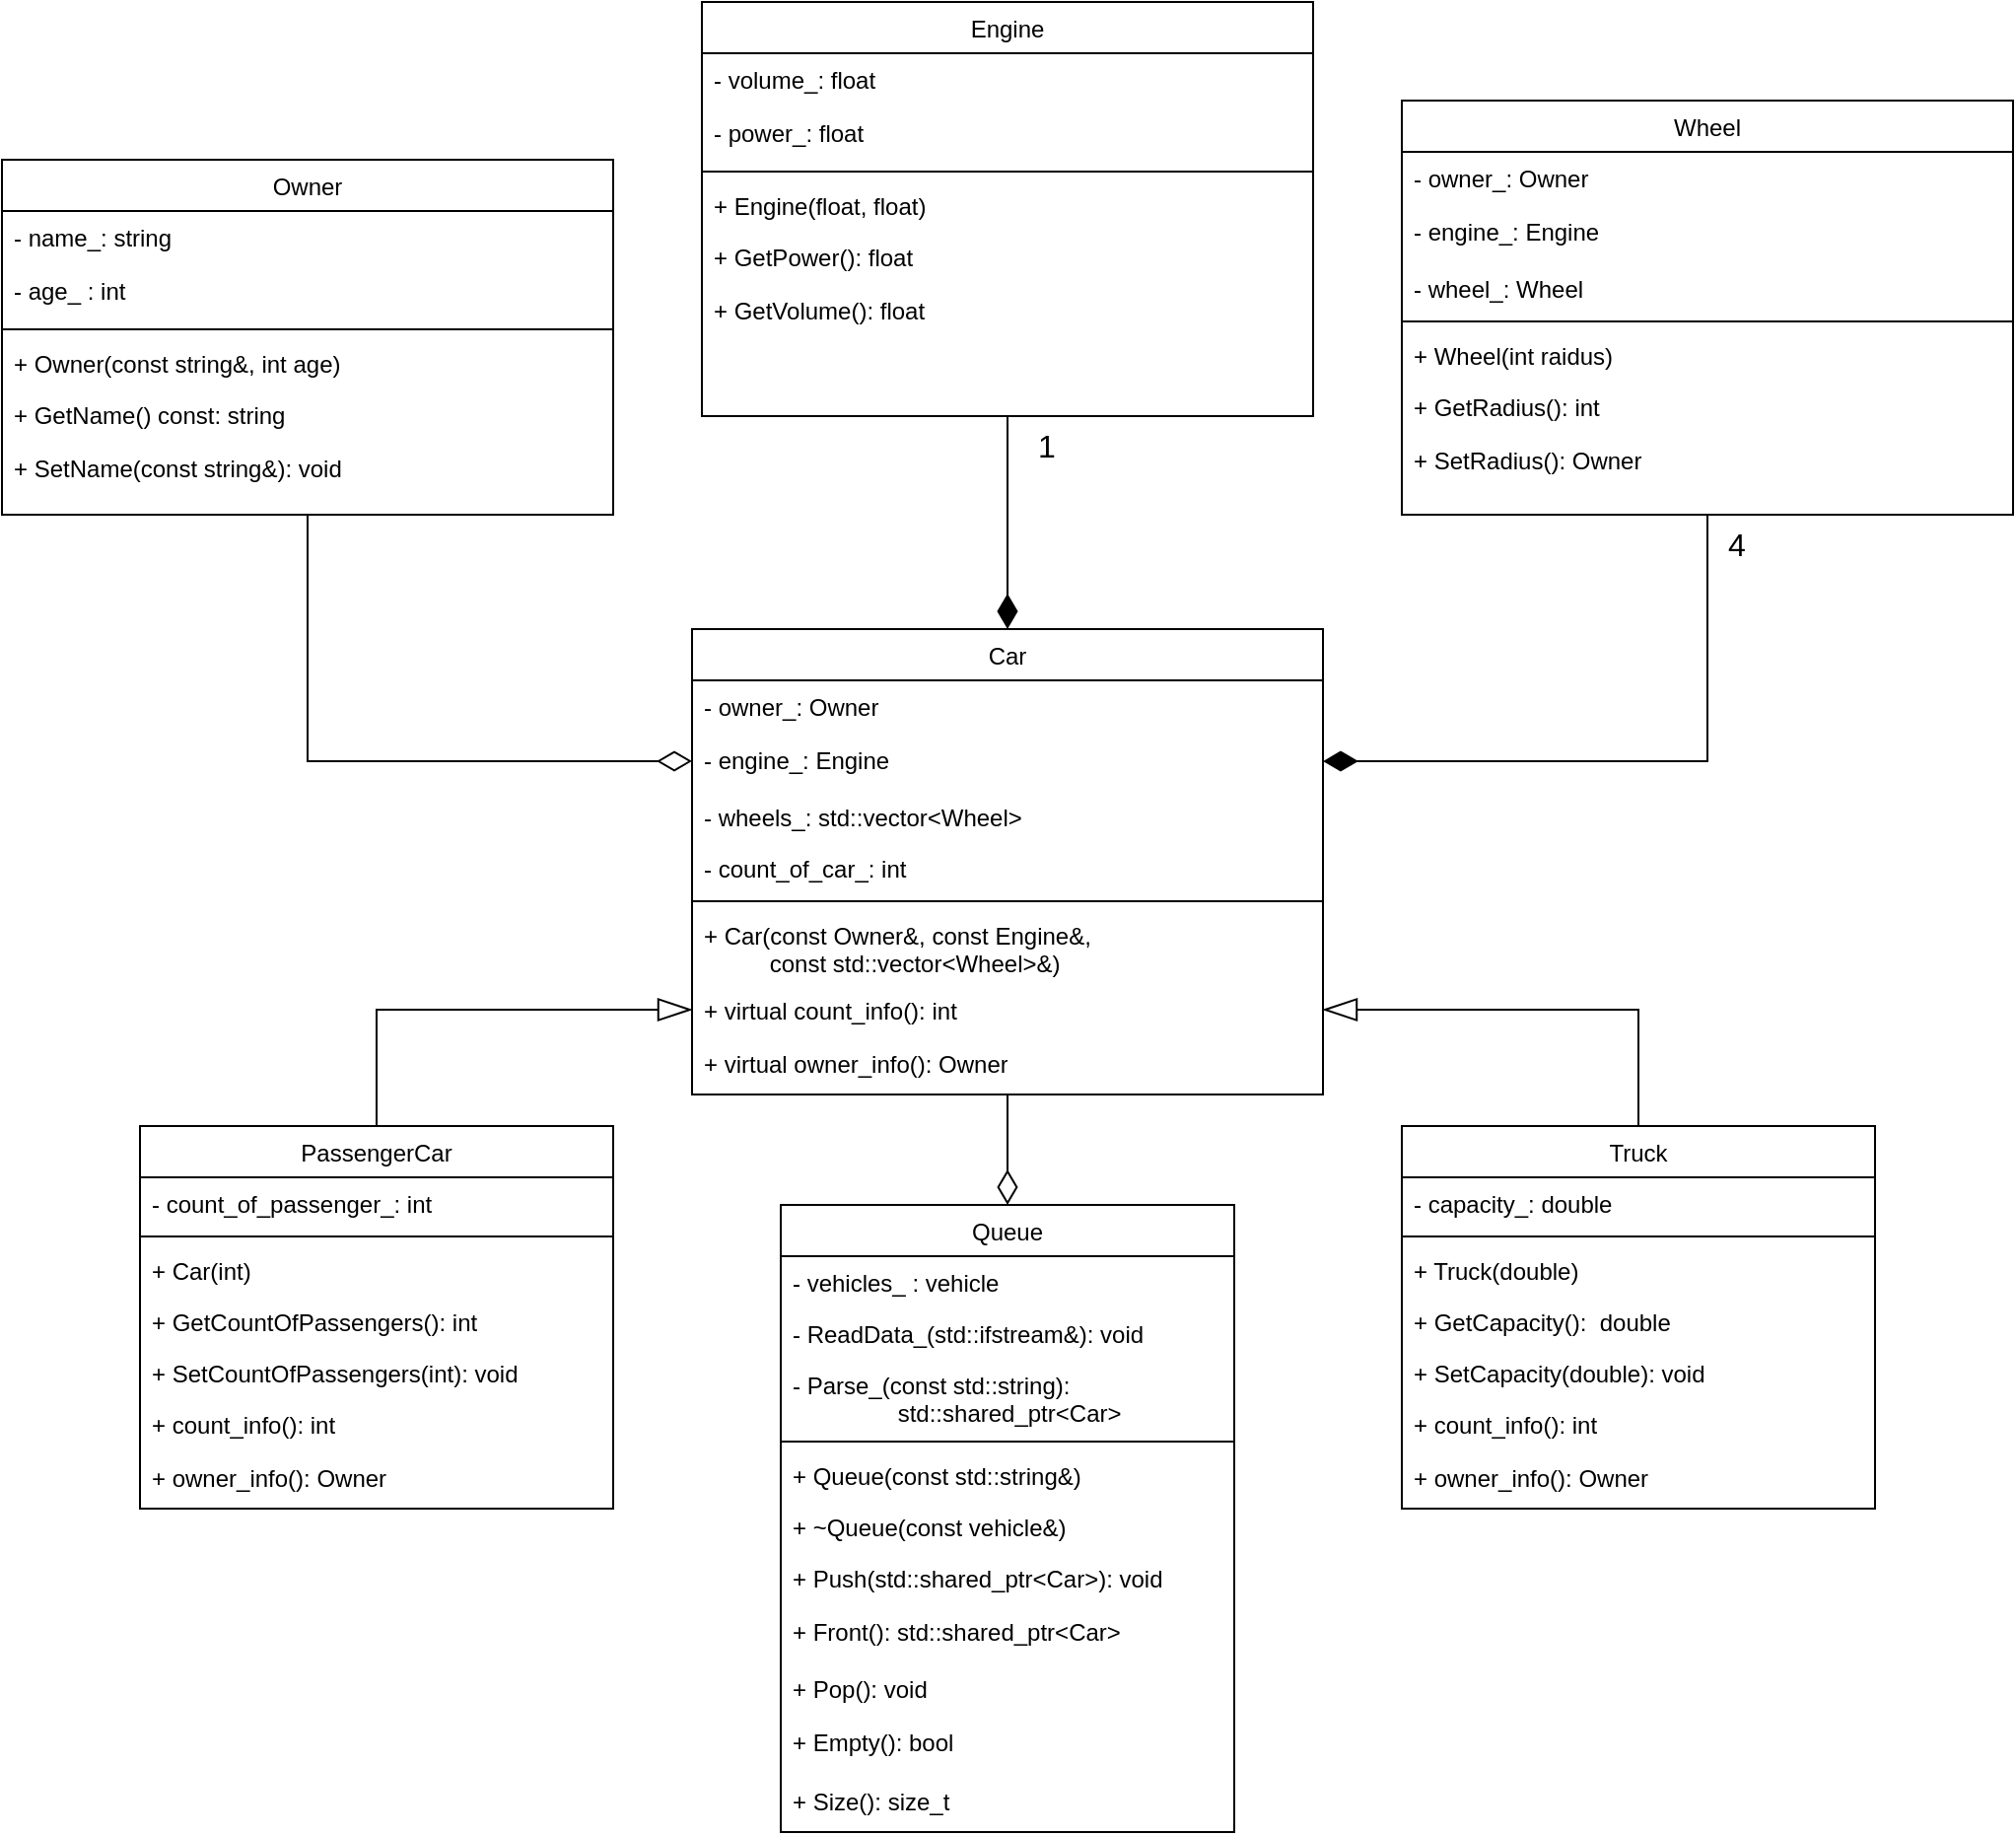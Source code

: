 <mxfile version="26.0.16">
  <diagram id="C5RBs43oDa-KdzZeNtuy" name="Page-1">
    <mxGraphModel dx="1292" dy="695" grid="1" gridSize="10" guides="1" tooltips="1" connect="1" arrows="1" fold="1" page="1" pageScale="1" pageWidth="827" pageHeight="1169" math="0" shadow="0">
      <root>
        <mxCell id="WIyWlLk6GJQsqaUBKTNV-0" />
        <mxCell id="WIyWlLk6GJQsqaUBKTNV-1" parent="WIyWlLk6GJQsqaUBKTNV-0" />
        <mxCell id="s57DOJI4i6BRteukUd8u-2" style="edgeStyle=orthogonalEdgeStyle;rounded=0;orthogonalLoop=1;jettySize=auto;html=1;entryX=0.5;entryY=0;entryDx=0;entryDy=0;endArrow=diamondThin;endFill=0;strokeWidth=1;jumpSize=6;endSize=15;" edge="1" parent="WIyWlLk6GJQsqaUBKTNV-1" source="zkfFHV4jXpPFQw0GAbJ--17" target="5PPMLMj4jmD3S_VS75an-14">
          <mxGeometry relative="1" as="geometry" />
        </mxCell>
        <mxCell id="zkfFHV4jXpPFQw0GAbJ--17" value="Car" style="swimlane;fontStyle=0;align=center;verticalAlign=top;childLayout=stackLayout;horizontal=1;startSize=26;horizontalStack=0;resizeParent=1;resizeLast=0;collapsible=1;marginBottom=0;rounded=0;shadow=0;strokeWidth=1;" parent="WIyWlLk6GJQsqaUBKTNV-1" vertex="1">
          <mxGeometry x="510" y="478" width="320" height="236" as="geometry">
            <mxRectangle x="550" y="140" width="160" height="26" as="alternateBounds" />
          </mxGeometry>
        </mxCell>
        <mxCell id="zkfFHV4jXpPFQw0GAbJ--18" value="- owner_: Owner" style="text;align=left;verticalAlign=top;spacingLeft=4;spacingRight=4;overflow=hidden;rotatable=0;points=[[0,0.5],[1,0.5]];portConstraint=eastwest;" parent="zkfFHV4jXpPFQw0GAbJ--17" vertex="1">
          <mxGeometry y="26" width="320" height="26" as="geometry" />
        </mxCell>
        <mxCell id="5PPMLMj4jmD3S_VS75an-0" value="- engine_: Engine" style="text;strokeColor=none;fillColor=none;align=left;verticalAlign=middle;spacingLeft=4;spacingRight=4;overflow=hidden;points=[[0,0.5],[1,0.5]];portConstraint=eastwest;rotatable=0;whiteSpace=wrap;html=1;" parent="zkfFHV4jXpPFQw0GAbJ--17" vertex="1">
          <mxGeometry y="52" width="320" height="30" as="geometry" />
        </mxCell>
        <mxCell id="zkfFHV4jXpPFQw0GAbJ--20" value="- wheels_: std::vector&lt;Wheel&gt;" style="text;align=left;verticalAlign=top;spacingLeft=4;spacingRight=4;overflow=hidden;rotatable=0;points=[[0,0.5],[1,0.5]];portConstraint=eastwest;rounded=0;shadow=0;html=0;" parent="zkfFHV4jXpPFQw0GAbJ--17" vertex="1">
          <mxGeometry y="82" width="320" height="26" as="geometry" />
        </mxCell>
        <mxCell id="s57DOJI4i6BRteukUd8u-6" value="- count_of_car_: int" style="text;align=left;verticalAlign=top;spacingLeft=4;spacingRight=4;overflow=hidden;rotatable=0;points=[[0,0.5],[1,0.5]];portConstraint=eastwest;rounded=0;shadow=0;html=0;" vertex="1" parent="zkfFHV4jXpPFQw0GAbJ--17">
          <mxGeometry y="108" width="320" height="26" as="geometry" />
        </mxCell>
        <mxCell id="zkfFHV4jXpPFQw0GAbJ--23" value="" style="line;html=1;strokeWidth=1;align=left;verticalAlign=middle;spacingTop=-1;spacingLeft=3;spacingRight=3;rotatable=0;labelPosition=right;points=[];portConstraint=eastwest;" parent="zkfFHV4jXpPFQw0GAbJ--17" vertex="1">
          <mxGeometry y="134" width="320" height="8" as="geometry" />
        </mxCell>
        <mxCell id="zkfFHV4jXpPFQw0GAbJ--24" value="+ Car(const Owner&amp;, const Engine&amp;, &#xa;          const std::vector&lt;Wheel&gt;&amp;)" style="text;align=left;verticalAlign=top;spacingLeft=4;spacingRight=4;overflow=hidden;rotatable=0;points=[[0,0.5],[1,0.5]];portConstraint=eastwest;" parent="zkfFHV4jXpPFQw0GAbJ--17" vertex="1">
          <mxGeometry y="142" width="320" height="38" as="geometry" />
        </mxCell>
        <mxCell id="zkfFHV4jXpPFQw0GAbJ--25" value="+ virtual count_info(): int" style="text;align=left;verticalAlign=top;spacingLeft=4;spacingRight=4;overflow=hidden;rotatable=0;points=[[0,0.5],[1,0.5]];portConstraint=eastwest;" parent="zkfFHV4jXpPFQw0GAbJ--17" vertex="1">
          <mxGeometry y="180" width="320" height="26" as="geometry" />
        </mxCell>
        <mxCell id="5PPMLMj4jmD3S_VS75an-1" value="+ virtual owner_info(): Owner" style="text;strokeColor=none;fillColor=none;align=left;verticalAlign=middle;spacingLeft=4;spacingRight=4;overflow=hidden;points=[[0,0.5],[1,0.5]];portConstraint=eastwest;rotatable=0;whiteSpace=wrap;html=1;" parent="zkfFHV4jXpPFQw0GAbJ--17" vertex="1">
          <mxGeometry y="206" width="320" height="30" as="geometry" />
        </mxCell>
        <mxCell id="5PPMLMj4jmD3S_VS75an-13" style="edgeStyle=orthogonalEdgeStyle;rounded=0;orthogonalLoop=1;jettySize=auto;html=1;entryX=0;entryY=0.5;entryDx=0;entryDy=0;endArrow=blockThin;endFill=0;strokeColor=#000000;strokeWidth=1;endSize=15;" parent="WIyWlLk6GJQsqaUBKTNV-1" source="5PPMLMj4jmD3S_VS75an-5" target="zkfFHV4jXpPFQw0GAbJ--25" edge="1">
          <mxGeometry relative="1" as="geometry" />
        </mxCell>
        <mxCell id="5PPMLMj4jmD3S_VS75an-5" value="PassengerCar" style="swimlane;fontStyle=0;align=center;verticalAlign=top;childLayout=stackLayout;horizontal=1;startSize=26;horizontalStack=0;resizeParent=1;resizeLast=0;collapsible=1;marginBottom=0;rounded=0;shadow=0;strokeWidth=1;" parent="WIyWlLk6GJQsqaUBKTNV-1" vertex="1">
          <mxGeometry x="230" y="730" width="240" height="194" as="geometry">
            <mxRectangle x="550" y="140" width="160" height="26" as="alternateBounds" />
          </mxGeometry>
        </mxCell>
        <mxCell id="5PPMLMj4jmD3S_VS75an-6" value="- count_of_passenger_: int" style="text;align=left;verticalAlign=top;spacingLeft=4;spacingRight=4;overflow=hidden;rotatable=0;points=[[0,0.5],[1,0.5]];portConstraint=eastwest;" parent="5PPMLMj4jmD3S_VS75an-5" vertex="1">
          <mxGeometry y="26" width="240" height="26" as="geometry" />
        </mxCell>
        <mxCell id="5PPMLMj4jmD3S_VS75an-9" value="" style="line;html=1;strokeWidth=1;align=left;verticalAlign=middle;spacingTop=-1;spacingLeft=3;spacingRight=3;rotatable=0;labelPosition=right;points=[];portConstraint=eastwest;" parent="5PPMLMj4jmD3S_VS75an-5" vertex="1">
          <mxGeometry y="52" width="240" height="8" as="geometry" />
        </mxCell>
        <mxCell id="5PPMLMj4jmD3S_VS75an-10" value="+ Car(int)" style="text;align=left;verticalAlign=top;spacingLeft=4;spacingRight=4;overflow=hidden;rotatable=0;points=[[0,0.5],[1,0.5]];portConstraint=eastwest;" parent="5PPMLMj4jmD3S_VS75an-5" vertex="1">
          <mxGeometry y="60" width="240" height="26" as="geometry" />
        </mxCell>
        <mxCell id="s57DOJI4i6BRteukUd8u-7" value="+ GetCountOfPassengers(): int" style="text;align=left;verticalAlign=top;spacingLeft=4;spacingRight=4;overflow=hidden;rotatable=0;points=[[0,0.5],[1,0.5]];portConstraint=eastwest;" vertex="1" parent="5PPMLMj4jmD3S_VS75an-5">
          <mxGeometry y="86" width="240" height="26" as="geometry" />
        </mxCell>
        <mxCell id="s57DOJI4i6BRteukUd8u-12" value="+ SetCountOfPassengers(int): void" style="text;align=left;verticalAlign=top;spacingLeft=4;spacingRight=4;overflow=hidden;rotatable=0;points=[[0,0.5],[1,0.5]];portConstraint=eastwest;" vertex="1" parent="5PPMLMj4jmD3S_VS75an-5">
          <mxGeometry y="112" width="240" height="26" as="geometry" />
        </mxCell>
        <mxCell id="5PPMLMj4jmD3S_VS75an-11" value="+ count_info(): int" style="text;align=left;verticalAlign=top;spacingLeft=4;spacingRight=4;overflow=hidden;rotatable=0;points=[[0,0.5],[1,0.5]];portConstraint=eastwest;" parent="5PPMLMj4jmD3S_VS75an-5" vertex="1">
          <mxGeometry y="138" width="240" height="26" as="geometry" />
        </mxCell>
        <mxCell id="5PPMLMj4jmD3S_VS75an-12" value="+ owner_info(): Owner" style="text;strokeColor=none;fillColor=none;align=left;verticalAlign=middle;spacingLeft=4;spacingRight=4;overflow=hidden;points=[[0,0.5],[1,0.5]];portConstraint=eastwest;rotatable=0;whiteSpace=wrap;html=1;" parent="5PPMLMj4jmD3S_VS75an-5" vertex="1">
          <mxGeometry y="164" width="240" height="30" as="geometry" />
        </mxCell>
        <mxCell id="5PPMLMj4jmD3S_VS75an-14" value="Queue" style="swimlane;fontStyle=0;align=center;verticalAlign=top;childLayout=stackLayout;horizontal=1;startSize=26;horizontalStack=0;resizeParent=1;resizeLast=0;collapsible=1;marginBottom=0;rounded=0;shadow=0;strokeWidth=1;" parent="WIyWlLk6GJQsqaUBKTNV-1" vertex="1">
          <mxGeometry x="555" y="770" width="230" height="318" as="geometry">
            <mxRectangle x="550" y="140" width="160" height="26" as="alternateBounds" />
          </mxGeometry>
        </mxCell>
        <mxCell id="5PPMLMj4jmD3S_VS75an-15" value="- vehicles_ : vehicle" style="text;align=left;verticalAlign=top;spacingLeft=4;spacingRight=4;overflow=hidden;rotatable=0;points=[[0,0.5],[1,0.5]];portConstraint=eastwest;" parent="5PPMLMj4jmD3S_VS75an-14" vertex="1">
          <mxGeometry y="26" width="230" height="26" as="geometry" />
        </mxCell>
        <mxCell id="s57DOJI4i6BRteukUd8u-16" value="- ReadData_(std::ifstream&amp;): void" style="text;align=left;verticalAlign=top;spacingLeft=4;spacingRight=4;overflow=hidden;rotatable=0;points=[[0,0.5],[1,0.5]];portConstraint=eastwest;" vertex="1" parent="5PPMLMj4jmD3S_VS75an-14">
          <mxGeometry y="52" width="230" height="26" as="geometry" />
        </mxCell>
        <mxCell id="s57DOJI4i6BRteukUd8u-15" value="- Parse_(const std::string): &#xa;                std::shared_ptr&lt;Car&gt;" style="text;align=left;verticalAlign=top;spacingLeft=4;spacingRight=4;overflow=hidden;rotatable=0;points=[[0,0.5],[1,0.5]];portConstraint=eastwest;" vertex="1" parent="5PPMLMj4jmD3S_VS75an-14">
          <mxGeometry y="78" width="230" height="38" as="geometry" />
        </mxCell>
        <mxCell id="5PPMLMj4jmD3S_VS75an-18" value="" style="line;html=1;strokeWidth=1;align=left;verticalAlign=middle;spacingTop=-1;spacingLeft=3;spacingRight=3;rotatable=0;labelPosition=right;points=[];portConstraint=eastwest;" parent="5PPMLMj4jmD3S_VS75an-14" vertex="1">
          <mxGeometry y="116" width="230" height="8" as="geometry" />
        </mxCell>
        <mxCell id="s57DOJI4i6BRteukUd8u-13" value="+ Queue(const std::string&amp;)" style="text;align=left;verticalAlign=top;spacingLeft=4;spacingRight=4;overflow=hidden;rotatable=0;points=[[0,0.5],[1,0.5]];portConstraint=eastwest;" vertex="1" parent="5PPMLMj4jmD3S_VS75an-14">
          <mxGeometry y="124" width="230" height="26" as="geometry" />
        </mxCell>
        <mxCell id="s57DOJI4i6BRteukUd8u-14" value="+ ~Queue(const vehicle&amp;)" style="text;align=left;verticalAlign=top;spacingLeft=4;spacingRight=4;overflow=hidden;rotatable=0;points=[[0,0.5],[1,0.5]];portConstraint=eastwest;" vertex="1" parent="5PPMLMj4jmD3S_VS75an-14">
          <mxGeometry y="150" width="230" height="26" as="geometry" />
        </mxCell>
        <mxCell id="5PPMLMj4jmD3S_VS75an-19" value="+ Push(std::shared_ptr&lt;Car&gt;): void" style="text;align=left;verticalAlign=top;spacingLeft=4;spacingRight=4;overflow=hidden;rotatable=0;points=[[0,0.5],[1,0.5]];portConstraint=eastwest;" parent="5PPMLMj4jmD3S_VS75an-14" vertex="1">
          <mxGeometry y="176" width="230" height="26" as="geometry" />
        </mxCell>
        <mxCell id="s57DOJI4i6BRteukUd8u-11" value="+ F&lt;span style=&quot;background-color: transparent; color: light-dark(rgb(0, 0, 0), rgb(255, 255, 255));&quot;&gt;ront(): std::shared_ptr&amp;lt;Car&amp;gt;&lt;/span&gt;" style="text;strokeColor=none;fillColor=none;align=left;verticalAlign=middle;spacingLeft=4;spacingRight=4;overflow=hidden;points=[[0,0.5],[1,0.5]];portConstraint=eastwest;rotatable=0;whiteSpace=wrap;html=1;" vertex="1" parent="5PPMLMj4jmD3S_VS75an-14">
          <mxGeometry y="202" width="230" height="30" as="geometry" />
        </mxCell>
        <mxCell id="5PPMLMj4jmD3S_VS75an-20" value="+ Pop(): void" style="text;align=left;verticalAlign=top;spacingLeft=4;spacingRight=4;overflow=hidden;rotatable=0;points=[[0,0.5],[1,0.5]];portConstraint=eastwest;" parent="5PPMLMj4jmD3S_VS75an-14" vertex="1">
          <mxGeometry y="232" width="230" height="26" as="geometry" />
        </mxCell>
        <mxCell id="s57DOJI4i6BRteukUd8u-10" value="+ Empty(): bool" style="text;strokeColor=none;fillColor=none;align=left;verticalAlign=middle;spacingLeft=4;spacingRight=4;overflow=hidden;points=[[0,0.5],[1,0.5]];portConstraint=eastwest;rotatable=0;whiteSpace=wrap;html=1;" vertex="1" parent="5PPMLMj4jmD3S_VS75an-14">
          <mxGeometry y="258" width="230" height="30" as="geometry" />
        </mxCell>
        <mxCell id="5PPMLMj4jmD3S_VS75an-21" value="+ Size(): size_t" style="text;strokeColor=none;fillColor=none;align=left;verticalAlign=middle;spacingLeft=4;spacingRight=4;overflow=hidden;points=[[0,0.5],[1,0.5]];portConstraint=eastwest;rotatable=0;whiteSpace=wrap;html=1;" parent="5PPMLMj4jmD3S_VS75an-14" vertex="1">
          <mxGeometry y="288" width="230" height="30" as="geometry" />
        </mxCell>
        <mxCell id="5PPMLMj4jmD3S_VS75an-30" style="edgeStyle=orthogonalEdgeStyle;rounded=0;orthogonalLoop=1;jettySize=auto;html=1;entryX=1;entryY=0.5;entryDx=0;entryDy=0;endArrow=blockThin;endFill=0;strokeWidth=1;endSize=15;" parent="WIyWlLk6GJQsqaUBKTNV-1" source="5PPMLMj4jmD3S_VS75an-22" target="zkfFHV4jXpPFQw0GAbJ--25" edge="1">
          <mxGeometry relative="1" as="geometry" />
        </mxCell>
        <mxCell id="5PPMLMj4jmD3S_VS75an-22" value="Truck" style="swimlane;fontStyle=0;align=center;verticalAlign=top;childLayout=stackLayout;horizontal=1;startSize=26;horizontalStack=0;resizeParent=1;resizeLast=0;collapsible=1;marginBottom=0;rounded=0;shadow=0;strokeWidth=1;" parent="WIyWlLk6GJQsqaUBKTNV-1" vertex="1">
          <mxGeometry x="870" y="730" width="240" height="194" as="geometry">
            <mxRectangle x="550" y="140" width="160" height="26" as="alternateBounds" />
          </mxGeometry>
        </mxCell>
        <mxCell id="5PPMLMj4jmD3S_VS75an-23" value="- capacity_: double" style="text;align=left;verticalAlign=top;spacingLeft=4;spacingRight=4;overflow=hidden;rotatable=0;points=[[0,0.5],[1,0.5]];portConstraint=eastwest;" parent="5PPMLMj4jmD3S_VS75an-22" vertex="1">
          <mxGeometry y="26" width="240" height="26" as="geometry" />
        </mxCell>
        <mxCell id="5PPMLMj4jmD3S_VS75an-26" value="" style="line;html=1;strokeWidth=1;align=left;verticalAlign=middle;spacingTop=-1;spacingLeft=3;spacingRight=3;rotatable=0;labelPosition=right;points=[];portConstraint=eastwest;" parent="5PPMLMj4jmD3S_VS75an-22" vertex="1">
          <mxGeometry y="52" width="240" height="8" as="geometry" />
        </mxCell>
        <mxCell id="5PPMLMj4jmD3S_VS75an-27" value="+ Truck(double)" style="text;align=left;verticalAlign=top;spacingLeft=4;spacingRight=4;overflow=hidden;rotatable=0;points=[[0,0.5],[1,0.5]];portConstraint=eastwest;" parent="5PPMLMj4jmD3S_VS75an-22" vertex="1">
          <mxGeometry y="60" width="240" height="26" as="geometry" />
        </mxCell>
        <mxCell id="s57DOJI4i6BRteukUd8u-8" value="+ GetCapacity():  double" style="text;align=left;verticalAlign=top;spacingLeft=4;spacingRight=4;overflow=hidden;rotatable=0;points=[[0,0.5],[1,0.5]];portConstraint=eastwest;" vertex="1" parent="5PPMLMj4jmD3S_VS75an-22">
          <mxGeometry y="86" width="240" height="26" as="geometry" />
        </mxCell>
        <mxCell id="s57DOJI4i6BRteukUd8u-9" value="+ SetCapacity(double): void" style="text;align=left;verticalAlign=top;spacingLeft=4;spacingRight=4;overflow=hidden;rotatable=0;points=[[0,0.5],[1,0.5]];portConstraint=eastwest;" vertex="1" parent="5PPMLMj4jmD3S_VS75an-22">
          <mxGeometry y="112" width="240" height="26" as="geometry" />
        </mxCell>
        <mxCell id="5PPMLMj4jmD3S_VS75an-28" value="+ count_info(): int" style="text;align=left;verticalAlign=top;spacingLeft=4;spacingRight=4;overflow=hidden;rotatable=0;points=[[0,0.5],[1,0.5]];portConstraint=eastwest;" parent="5PPMLMj4jmD3S_VS75an-22" vertex="1">
          <mxGeometry y="138" width="240" height="26" as="geometry" />
        </mxCell>
        <mxCell id="5PPMLMj4jmD3S_VS75an-29" value="+ owner_info(): Owner" style="text;strokeColor=none;fillColor=none;align=left;verticalAlign=middle;spacingLeft=4;spacingRight=4;overflow=hidden;points=[[0,0.5],[1,0.5]];portConstraint=eastwest;rotatable=0;whiteSpace=wrap;html=1;" parent="5PPMLMj4jmD3S_VS75an-22" vertex="1">
          <mxGeometry y="164" width="240" height="30" as="geometry" />
        </mxCell>
        <mxCell id="5PPMLMj4jmD3S_VS75an-58" style="edgeStyle=orthogonalEdgeStyle;rounded=0;orthogonalLoop=1;jettySize=auto;html=1;entryX=0;entryY=0.5;entryDx=0;entryDy=0;endArrow=diamondThin;endFill=0;endSize=15;" parent="WIyWlLk6GJQsqaUBKTNV-1" source="5PPMLMj4jmD3S_VS75an-33" target="5PPMLMj4jmD3S_VS75an-0" edge="1">
          <mxGeometry relative="1" as="geometry" />
        </mxCell>
        <mxCell id="5PPMLMj4jmD3S_VS75an-33" value="Owner" style="swimlane;fontStyle=0;align=center;verticalAlign=top;childLayout=stackLayout;horizontal=1;startSize=26;horizontalStack=0;resizeParent=1;resizeLast=0;collapsible=1;marginBottom=0;rounded=0;shadow=0;strokeWidth=1;" parent="WIyWlLk6GJQsqaUBKTNV-1" vertex="1">
          <mxGeometry x="160" y="240" width="310" height="180" as="geometry">
            <mxRectangle x="550" y="140" width="160" height="26" as="alternateBounds" />
          </mxGeometry>
        </mxCell>
        <mxCell id="5PPMLMj4jmD3S_VS75an-34" value="- name_: string" style="text;align=left;verticalAlign=top;spacingLeft=4;spacingRight=4;overflow=hidden;rotatable=0;points=[[0,0.5],[1,0.5]];portConstraint=eastwest;" parent="5PPMLMj4jmD3S_VS75an-33" vertex="1">
          <mxGeometry y="26" width="310" height="26" as="geometry" />
        </mxCell>
        <mxCell id="5PPMLMj4jmD3S_VS75an-35" value="- age_ : int" style="text;strokeColor=none;fillColor=none;align=left;verticalAlign=middle;spacingLeft=4;spacingRight=4;overflow=hidden;points=[[0,0.5],[1,0.5]];portConstraint=eastwest;rotatable=0;whiteSpace=wrap;html=1;" parent="5PPMLMj4jmD3S_VS75an-33" vertex="1">
          <mxGeometry y="52" width="310" height="30" as="geometry" />
        </mxCell>
        <mxCell id="5PPMLMj4jmD3S_VS75an-37" value="" style="line;html=1;strokeWidth=1;align=left;verticalAlign=middle;spacingTop=-1;spacingLeft=3;spacingRight=3;rotatable=0;labelPosition=right;points=[];portConstraint=eastwest;" parent="5PPMLMj4jmD3S_VS75an-33" vertex="1">
          <mxGeometry y="82" width="310" height="8" as="geometry" />
        </mxCell>
        <mxCell id="5PPMLMj4jmD3S_VS75an-38" value="+ Owner(const string&amp;, int age)" style="text;align=left;verticalAlign=top;spacingLeft=4;spacingRight=4;overflow=hidden;rotatable=0;points=[[0,0.5],[1,0.5]];portConstraint=eastwest;" parent="5PPMLMj4jmD3S_VS75an-33" vertex="1">
          <mxGeometry y="90" width="310" height="26" as="geometry" />
        </mxCell>
        <mxCell id="5PPMLMj4jmD3S_VS75an-39" value="+ GetName() const: string" style="text;align=left;verticalAlign=top;spacingLeft=4;spacingRight=4;overflow=hidden;rotatable=0;points=[[0,0.5],[1,0.5]];portConstraint=eastwest;" parent="5PPMLMj4jmD3S_VS75an-33" vertex="1">
          <mxGeometry y="116" width="310" height="26" as="geometry" />
        </mxCell>
        <mxCell id="5PPMLMj4jmD3S_VS75an-40" value="+ SetName(const string&amp;amp;): void" style="text;strokeColor=none;fillColor=none;align=left;verticalAlign=middle;spacingLeft=4;spacingRight=4;overflow=hidden;points=[[0,0.5],[1,0.5]];portConstraint=eastwest;rotatable=0;whiteSpace=wrap;html=1;" parent="5PPMLMj4jmD3S_VS75an-33" vertex="1">
          <mxGeometry y="142" width="310" height="30" as="geometry" />
        </mxCell>
        <mxCell id="6nx7gw-P1733GF0e0n3k-0" style="edgeStyle=orthogonalEdgeStyle;rounded=0;orthogonalLoop=1;jettySize=auto;html=1;exitX=0.5;exitY=1;exitDx=0;exitDy=0;entryX=0.5;entryY=0;entryDx=0;entryDy=0;endArrow=diamondThin;endFill=1;endSize=15;" parent="WIyWlLk6GJQsqaUBKTNV-1" source="5PPMLMj4jmD3S_VS75an-41" target="zkfFHV4jXpPFQw0GAbJ--17" edge="1">
          <mxGeometry relative="1" as="geometry" />
        </mxCell>
        <mxCell id="5PPMLMj4jmD3S_VS75an-41" value="Engine" style="swimlane;fontStyle=0;align=center;verticalAlign=top;childLayout=stackLayout;horizontal=1;startSize=26;horizontalStack=0;resizeParent=1;resizeLast=0;collapsible=1;marginBottom=0;rounded=0;shadow=0;strokeWidth=1;" parent="WIyWlLk6GJQsqaUBKTNV-1" vertex="1">
          <mxGeometry x="515" y="160" width="310" height="210" as="geometry">
            <mxRectangle x="550" y="140" width="160" height="26" as="alternateBounds" />
          </mxGeometry>
        </mxCell>
        <mxCell id="5PPMLMj4jmD3S_VS75an-42" value="- volume_: float" style="text;align=left;verticalAlign=top;spacingLeft=4;spacingRight=4;overflow=hidden;rotatable=0;points=[[0,0.5],[1,0.5]];portConstraint=eastwest;" parent="5PPMLMj4jmD3S_VS75an-41" vertex="1">
          <mxGeometry y="26" width="310" height="26" as="geometry" />
        </mxCell>
        <mxCell id="5PPMLMj4jmD3S_VS75an-43" value="- power_: float" style="text;strokeColor=none;fillColor=none;align=left;verticalAlign=middle;spacingLeft=4;spacingRight=4;overflow=hidden;points=[[0,0.5],[1,0.5]];portConstraint=eastwest;rotatable=0;whiteSpace=wrap;html=1;" parent="5PPMLMj4jmD3S_VS75an-41" vertex="1">
          <mxGeometry y="52" width="310" height="30" as="geometry" />
        </mxCell>
        <mxCell id="5PPMLMj4jmD3S_VS75an-45" value="" style="line;html=1;strokeWidth=1;align=left;verticalAlign=middle;spacingTop=-1;spacingLeft=3;spacingRight=3;rotatable=0;labelPosition=right;points=[];portConstraint=eastwest;" parent="5PPMLMj4jmD3S_VS75an-41" vertex="1">
          <mxGeometry y="82" width="310" height="8" as="geometry" />
        </mxCell>
        <mxCell id="5PPMLMj4jmD3S_VS75an-46" value="+ Engine(float, float)" style="text;align=left;verticalAlign=top;spacingLeft=4;spacingRight=4;overflow=hidden;rotatable=0;points=[[0,0.5],[1,0.5]];portConstraint=eastwest;" parent="5PPMLMj4jmD3S_VS75an-41" vertex="1">
          <mxGeometry y="90" width="310" height="26" as="geometry" />
        </mxCell>
        <mxCell id="5PPMLMj4jmD3S_VS75an-47" value="+ GetPower(): float" style="text;align=left;verticalAlign=top;spacingLeft=4;spacingRight=4;overflow=hidden;rotatable=0;points=[[0,0.5],[1,0.5]];portConstraint=eastwest;" parent="5PPMLMj4jmD3S_VS75an-41" vertex="1">
          <mxGeometry y="116" width="310" height="26" as="geometry" />
        </mxCell>
        <mxCell id="5PPMLMj4jmD3S_VS75an-48" value="+ GetVolume(): float" style="text;strokeColor=none;fillColor=none;align=left;verticalAlign=middle;spacingLeft=4;spacingRight=4;overflow=hidden;points=[[0,0.5],[1,0.5]];portConstraint=eastwest;rotatable=0;whiteSpace=wrap;html=1;" parent="5PPMLMj4jmD3S_VS75an-41" vertex="1">
          <mxGeometry y="142" width="310" height="30" as="geometry" />
        </mxCell>
        <mxCell id="6nx7gw-P1733GF0e0n3k-1" style="edgeStyle=orthogonalEdgeStyle;rounded=0;orthogonalLoop=1;jettySize=auto;html=1;entryX=1;entryY=0.5;entryDx=0;entryDy=0;endArrow=diamondThin;endFill=1;endSize=15;" parent="WIyWlLk6GJQsqaUBKTNV-1" source="5PPMLMj4jmD3S_VS75an-49" target="5PPMLMj4jmD3S_VS75an-0" edge="1">
          <mxGeometry relative="1" as="geometry" />
        </mxCell>
        <mxCell id="5PPMLMj4jmD3S_VS75an-49" value="Wheel" style="swimlane;fontStyle=0;align=center;verticalAlign=top;childLayout=stackLayout;horizontal=1;startSize=26;horizontalStack=0;resizeParent=1;resizeLast=0;collapsible=1;marginBottom=0;rounded=0;shadow=0;strokeWidth=1;" parent="WIyWlLk6GJQsqaUBKTNV-1" vertex="1">
          <mxGeometry x="870" y="210" width="310" height="210" as="geometry">
            <mxRectangle x="550" y="140" width="160" height="26" as="alternateBounds" />
          </mxGeometry>
        </mxCell>
        <mxCell id="5PPMLMj4jmD3S_VS75an-50" value="- owner_: Owner" style="text;align=left;verticalAlign=top;spacingLeft=4;spacingRight=4;overflow=hidden;rotatable=0;points=[[0,0.5],[1,0.5]];portConstraint=eastwest;" parent="5PPMLMj4jmD3S_VS75an-49" vertex="1">
          <mxGeometry y="26" width="310" height="26" as="geometry" />
        </mxCell>
        <mxCell id="5PPMLMj4jmD3S_VS75an-51" value="- engine_: Engine" style="text;strokeColor=none;fillColor=none;align=left;verticalAlign=middle;spacingLeft=4;spacingRight=4;overflow=hidden;points=[[0,0.5],[1,0.5]];portConstraint=eastwest;rotatable=0;whiteSpace=wrap;html=1;" parent="5PPMLMj4jmD3S_VS75an-49" vertex="1">
          <mxGeometry y="52" width="310" height="30" as="geometry" />
        </mxCell>
        <mxCell id="5PPMLMj4jmD3S_VS75an-52" value="- wheel_: Wheel" style="text;align=left;verticalAlign=top;spacingLeft=4;spacingRight=4;overflow=hidden;rotatable=0;points=[[0,0.5],[1,0.5]];portConstraint=eastwest;rounded=0;shadow=0;html=0;" parent="5PPMLMj4jmD3S_VS75an-49" vertex="1">
          <mxGeometry y="82" width="310" height="26" as="geometry" />
        </mxCell>
        <mxCell id="5PPMLMj4jmD3S_VS75an-53" value="" style="line;html=1;strokeWidth=1;align=left;verticalAlign=middle;spacingTop=-1;spacingLeft=3;spacingRight=3;rotatable=0;labelPosition=right;points=[];portConstraint=eastwest;" parent="5PPMLMj4jmD3S_VS75an-49" vertex="1">
          <mxGeometry y="108" width="310" height="8" as="geometry" />
        </mxCell>
        <mxCell id="5PPMLMj4jmD3S_VS75an-54" value="+ Wheel(int raidus)" style="text;align=left;verticalAlign=top;spacingLeft=4;spacingRight=4;overflow=hidden;rotatable=0;points=[[0,0.5],[1,0.5]];portConstraint=eastwest;" parent="5PPMLMj4jmD3S_VS75an-49" vertex="1">
          <mxGeometry y="116" width="310" height="26" as="geometry" />
        </mxCell>
        <mxCell id="5PPMLMj4jmD3S_VS75an-55" value="+ GetRadius(): int" style="text;align=left;verticalAlign=top;spacingLeft=4;spacingRight=4;overflow=hidden;rotatable=0;points=[[0,0.5],[1,0.5]];portConstraint=eastwest;" parent="5PPMLMj4jmD3S_VS75an-49" vertex="1">
          <mxGeometry y="142" width="310" height="26" as="geometry" />
        </mxCell>
        <mxCell id="5PPMLMj4jmD3S_VS75an-56" value="+ SetRadius(): Owner" style="text;strokeColor=none;fillColor=none;align=left;verticalAlign=middle;spacingLeft=4;spacingRight=4;overflow=hidden;points=[[0,0.5],[1,0.5]];portConstraint=eastwest;rotatable=0;whiteSpace=wrap;html=1;" parent="5PPMLMj4jmD3S_VS75an-49" vertex="1">
          <mxGeometry y="168" width="310" height="30" as="geometry" />
        </mxCell>
        <mxCell id="s57DOJI4i6BRteukUd8u-4" value="&lt;font style=&quot;font-size: 16px;&quot;&gt;1&lt;/font&gt;" style="text;html=1;align=center;verticalAlign=middle;whiteSpace=wrap;rounded=0;" vertex="1" parent="WIyWlLk6GJQsqaUBKTNV-1">
          <mxGeometry x="660" y="370" width="60" height="30" as="geometry" />
        </mxCell>
        <mxCell id="s57DOJI4i6BRteukUd8u-5" value="&lt;font style=&quot;font-size: 16px;&quot;&gt;4&lt;/font&gt;" style="text;html=1;align=center;verticalAlign=middle;whiteSpace=wrap;rounded=0;" vertex="1" parent="WIyWlLk6GJQsqaUBKTNV-1">
          <mxGeometry x="1010" y="420" width="60" height="30" as="geometry" />
        </mxCell>
      </root>
    </mxGraphModel>
  </diagram>
</mxfile>
